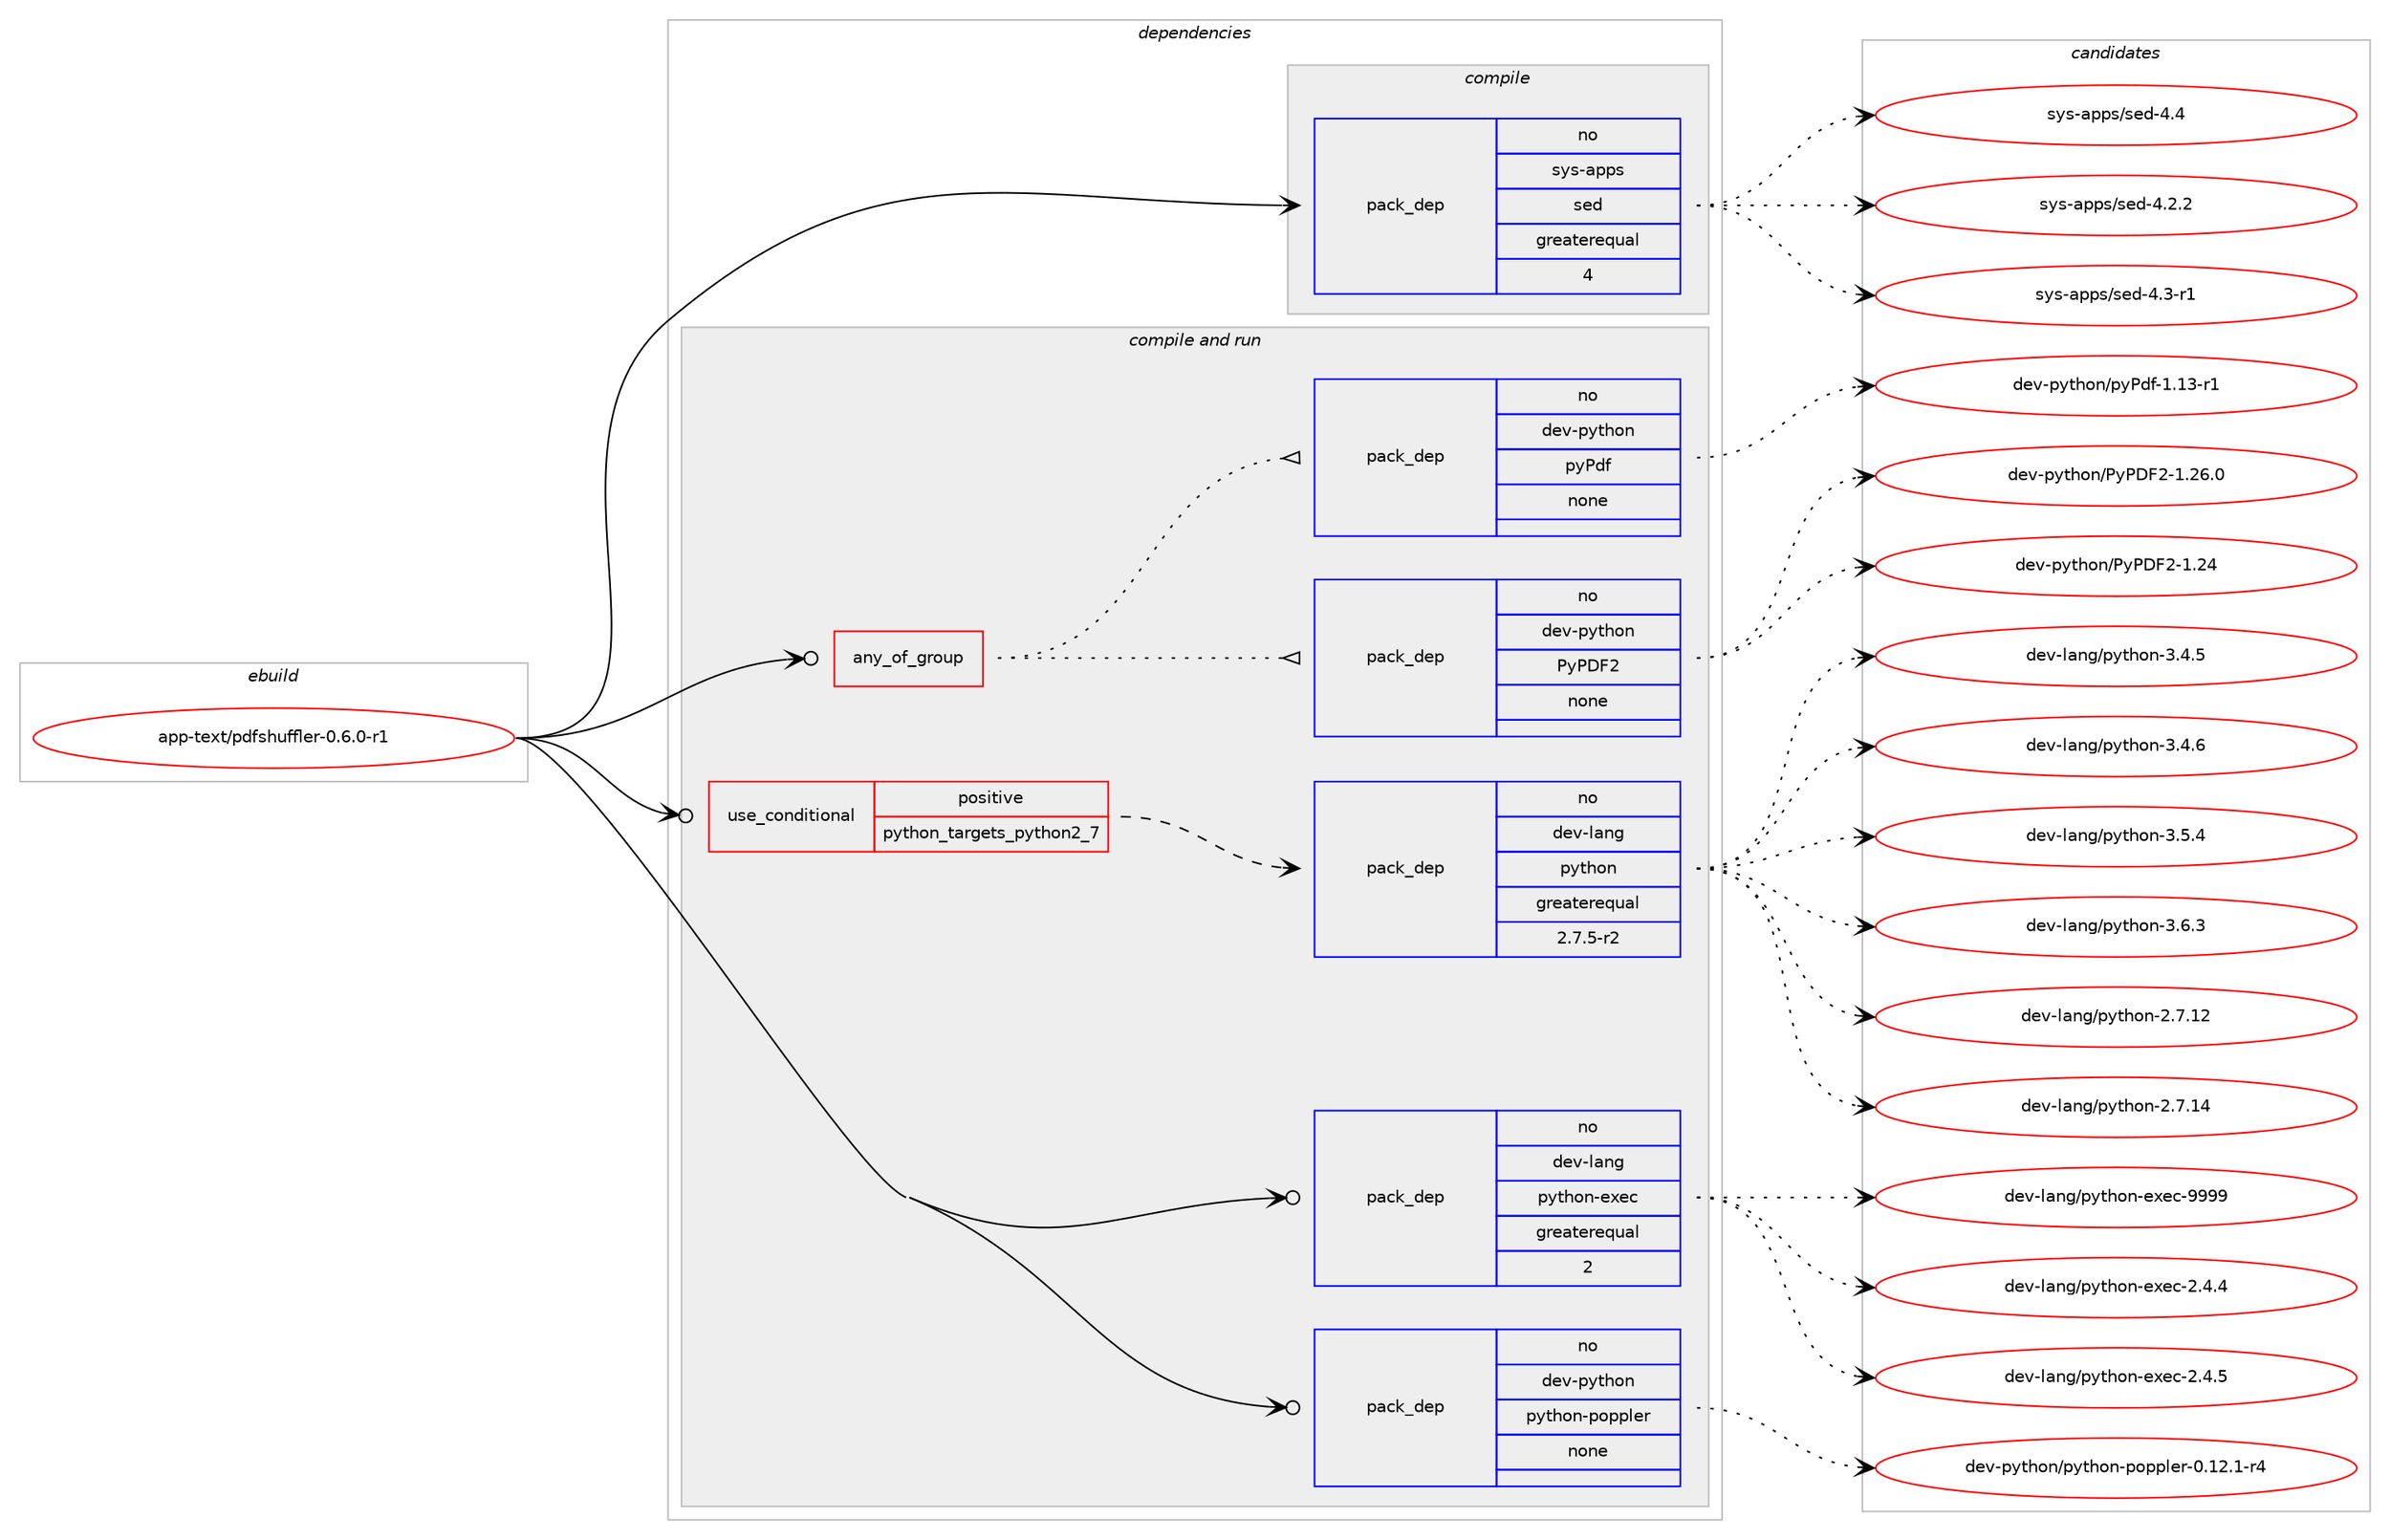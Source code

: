 digraph prolog {

# *************
# Graph options
# *************

newrank=true;
concentrate=true;
compound=true;
graph [rankdir=LR,fontname=Helvetica,fontsize=10,ranksep=1.5];#, ranksep=2.5, nodesep=0.2];
edge  [arrowhead=vee];
node  [fontname=Helvetica,fontsize=10];

# **********
# The ebuild
# **********

subgraph cluster_leftcol {
color=gray;
rank=same;
label=<<i>ebuild</i>>;
id [label="app-text/pdfshuffler-0.6.0-r1", color=red, width=4, href="../app-text/pdfshuffler-0.6.0-r1.svg"];
}

# ****************
# The dependencies
# ****************

subgraph cluster_midcol {
color=gray;
label=<<i>dependencies</i>>;
subgraph cluster_compile {
fillcolor="#eeeeee";
style=filled;
label=<<i>compile</i>>;
subgraph pack43378 {
dependency59437 [label=<<TABLE BORDER="0" CELLBORDER="1" CELLSPACING="0" CELLPADDING="4" WIDTH="220"><TR><TD ROWSPAN="6" CELLPADDING="30">pack_dep</TD></TR><TR><TD WIDTH="110">no</TD></TR><TR><TD>sys-apps</TD></TR><TR><TD>sed</TD></TR><TR><TD>greaterequal</TD></TR><TR><TD>4</TD></TR></TABLE>>, shape=none, color=blue];
}
id:e -> dependency59437:w [weight=20,style="solid",arrowhead="vee"];
}
subgraph cluster_compileandrun {
fillcolor="#eeeeee";
style=filled;
label=<<i>compile and run</i>>;
subgraph any1085 {
dependency59438 [label=<<TABLE BORDER="0" CELLBORDER="1" CELLSPACING="0" CELLPADDING="4"><TR><TD CELLPADDING="10">any_of_group</TD></TR></TABLE>>, shape=none, color=red];subgraph pack43379 {
dependency59439 [label=<<TABLE BORDER="0" CELLBORDER="1" CELLSPACING="0" CELLPADDING="4" WIDTH="220"><TR><TD ROWSPAN="6" CELLPADDING="30">pack_dep</TD></TR><TR><TD WIDTH="110">no</TD></TR><TR><TD>dev-python</TD></TR><TR><TD>PyPDF2</TD></TR><TR><TD>none</TD></TR><TR><TD></TD></TR></TABLE>>, shape=none, color=blue];
}
dependency59438:e -> dependency59439:w [weight=20,style="dotted",arrowhead="oinv"];
subgraph pack43380 {
dependency59440 [label=<<TABLE BORDER="0" CELLBORDER="1" CELLSPACING="0" CELLPADDING="4" WIDTH="220"><TR><TD ROWSPAN="6" CELLPADDING="30">pack_dep</TD></TR><TR><TD WIDTH="110">no</TD></TR><TR><TD>dev-python</TD></TR><TR><TD>pyPdf</TD></TR><TR><TD>none</TD></TR><TR><TD></TD></TR></TABLE>>, shape=none, color=blue];
}
dependency59438:e -> dependency59440:w [weight=20,style="dotted",arrowhead="oinv"];
}
id:e -> dependency59438:w [weight=20,style="solid",arrowhead="odotvee"];
subgraph cond14946 {
dependency59441 [label=<<TABLE BORDER="0" CELLBORDER="1" CELLSPACING="0" CELLPADDING="4"><TR><TD ROWSPAN="3" CELLPADDING="10">use_conditional</TD></TR><TR><TD>positive</TD></TR><TR><TD>python_targets_python2_7</TD></TR></TABLE>>, shape=none, color=red];
subgraph pack43381 {
dependency59442 [label=<<TABLE BORDER="0" CELLBORDER="1" CELLSPACING="0" CELLPADDING="4" WIDTH="220"><TR><TD ROWSPAN="6" CELLPADDING="30">pack_dep</TD></TR><TR><TD WIDTH="110">no</TD></TR><TR><TD>dev-lang</TD></TR><TR><TD>python</TD></TR><TR><TD>greaterequal</TD></TR><TR><TD>2.7.5-r2</TD></TR></TABLE>>, shape=none, color=blue];
}
dependency59441:e -> dependency59442:w [weight=20,style="dashed",arrowhead="vee"];
}
id:e -> dependency59441:w [weight=20,style="solid",arrowhead="odotvee"];
subgraph pack43382 {
dependency59443 [label=<<TABLE BORDER="0" CELLBORDER="1" CELLSPACING="0" CELLPADDING="4" WIDTH="220"><TR><TD ROWSPAN="6" CELLPADDING="30">pack_dep</TD></TR><TR><TD WIDTH="110">no</TD></TR><TR><TD>dev-lang</TD></TR><TR><TD>python-exec</TD></TR><TR><TD>greaterequal</TD></TR><TR><TD>2</TD></TR></TABLE>>, shape=none, color=blue];
}
id:e -> dependency59443:w [weight=20,style="solid",arrowhead="odotvee"];
subgraph pack43383 {
dependency59444 [label=<<TABLE BORDER="0" CELLBORDER="1" CELLSPACING="0" CELLPADDING="4" WIDTH="220"><TR><TD ROWSPAN="6" CELLPADDING="30">pack_dep</TD></TR><TR><TD WIDTH="110">no</TD></TR><TR><TD>dev-python</TD></TR><TR><TD>python-poppler</TD></TR><TR><TD>none</TD></TR><TR><TD></TD></TR></TABLE>>, shape=none, color=blue];
}
id:e -> dependency59444:w [weight=20,style="solid",arrowhead="odotvee"];
}
subgraph cluster_run {
fillcolor="#eeeeee";
style=filled;
label=<<i>run</i>>;
}
}

# **************
# The candidates
# **************

subgraph cluster_choices {
rank=same;
color=gray;
label=<<i>candidates</i>>;

subgraph choice43378 {
color=black;
nodesep=1;
choice115121115459711211211547115101100455246504650 [label="sys-apps/sed-4.2.2", color=red, width=4,href="../sys-apps/sed-4.2.2.svg"];
choice115121115459711211211547115101100455246514511449 [label="sys-apps/sed-4.3-r1", color=red, width=4,href="../sys-apps/sed-4.3-r1.svg"];
choice11512111545971121121154711510110045524652 [label="sys-apps/sed-4.4", color=red, width=4,href="../sys-apps/sed-4.4.svg"];
dependency59437:e -> choice115121115459711211211547115101100455246504650:w [style=dotted,weight="100"];
dependency59437:e -> choice115121115459711211211547115101100455246514511449:w [style=dotted,weight="100"];
dependency59437:e -> choice11512111545971121121154711510110045524652:w [style=dotted,weight="100"];
}
subgraph choice43379 {
color=black;
nodesep=1;
choice100101118451121211161041111104780121806870504549465052 [label="dev-python/PyPDF2-1.24", color=red, width=4,href="../dev-python/PyPDF2-1.24.svg"];
choice1001011184511212111610411111047801218068705045494650544648 [label="dev-python/PyPDF2-1.26.0", color=red, width=4,href="../dev-python/PyPDF2-1.26.0.svg"];
dependency59439:e -> choice100101118451121211161041111104780121806870504549465052:w [style=dotted,weight="100"];
dependency59439:e -> choice1001011184511212111610411111047801218068705045494650544648:w [style=dotted,weight="100"];
}
subgraph choice43380 {
color=black;
nodesep=1;
choice10010111845112121116104111110471121218010010245494649514511449 [label="dev-python/pyPdf-1.13-r1", color=red, width=4,href="../dev-python/pyPdf-1.13-r1.svg"];
dependency59440:e -> choice10010111845112121116104111110471121218010010245494649514511449:w [style=dotted,weight="100"];
}
subgraph choice43381 {
color=black;
nodesep=1;
choice10010111845108971101034711212111610411111045504655464950 [label="dev-lang/python-2.7.12", color=red, width=4,href="../dev-lang/python-2.7.12.svg"];
choice10010111845108971101034711212111610411111045504655464952 [label="dev-lang/python-2.7.14", color=red, width=4,href="../dev-lang/python-2.7.14.svg"];
choice100101118451089711010347112121116104111110455146524653 [label="dev-lang/python-3.4.5", color=red, width=4,href="../dev-lang/python-3.4.5.svg"];
choice100101118451089711010347112121116104111110455146524654 [label="dev-lang/python-3.4.6", color=red, width=4,href="../dev-lang/python-3.4.6.svg"];
choice100101118451089711010347112121116104111110455146534652 [label="dev-lang/python-3.5.4", color=red, width=4,href="../dev-lang/python-3.5.4.svg"];
choice100101118451089711010347112121116104111110455146544651 [label="dev-lang/python-3.6.3", color=red, width=4,href="../dev-lang/python-3.6.3.svg"];
dependency59442:e -> choice10010111845108971101034711212111610411111045504655464950:w [style=dotted,weight="100"];
dependency59442:e -> choice10010111845108971101034711212111610411111045504655464952:w [style=dotted,weight="100"];
dependency59442:e -> choice100101118451089711010347112121116104111110455146524653:w [style=dotted,weight="100"];
dependency59442:e -> choice100101118451089711010347112121116104111110455146524654:w [style=dotted,weight="100"];
dependency59442:e -> choice100101118451089711010347112121116104111110455146534652:w [style=dotted,weight="100"];
dependency59442:e -> choice100101118451089711010347112121116104111110455146544651:w [style=dotted,weight="100"];
}
subgraph choice43382 {
color=black;
nodesep=1;
choice1001011184510897110103471121211161041111104510112010199455046524652 [label="dev-lang/python-exec-2.4.4", color=red, width=4,href="../dev-lang/python-exec-2.4.4.svg"];
choice1001011184510897110103471121211161041111104510112010199455046524653 [label="dev-lang/python-exec-2.4.5", color=red, width=4,href="../dev-lang/python-exec-2.4.5.svg"];
choice10010111845108971101034711212111610411111045101120101994557575757 [label="dev-lang/python-exec-9999", color=red, width=4,href="../dev-lang/python-exec-9999.svg"];
dependency59443:e -> choice1001011184510897110103471121211161041111104510112010199455046524652:w [style=dotted,weight="100"];
dependency59443:e -> choice1001011184510897110103471121211161041111104510112010199455046524653:w [style=dotted,weight="100"];
dependency59443:e -> choice10010111845108971101034711212111610411111045101120101994557575757:w [style=dotted,weight="100"];
}
subgraph choice43383 {
color=black;
nodesep=1;
choice100101118451121211161041111104711212111610411111045112111112112108101114454846495046494511452 [label="dev-python/python-poppler-0.12.1-r4", color=red, width=4,href="../dev-python/python-poppler-0.12.1-r4.svg"];
dependency59444:e -> choice100101118451121211161041111104711212111610411111045112111112112108101114454846495046494511452:w [style=dotted,weight="100"];
}
}

}
